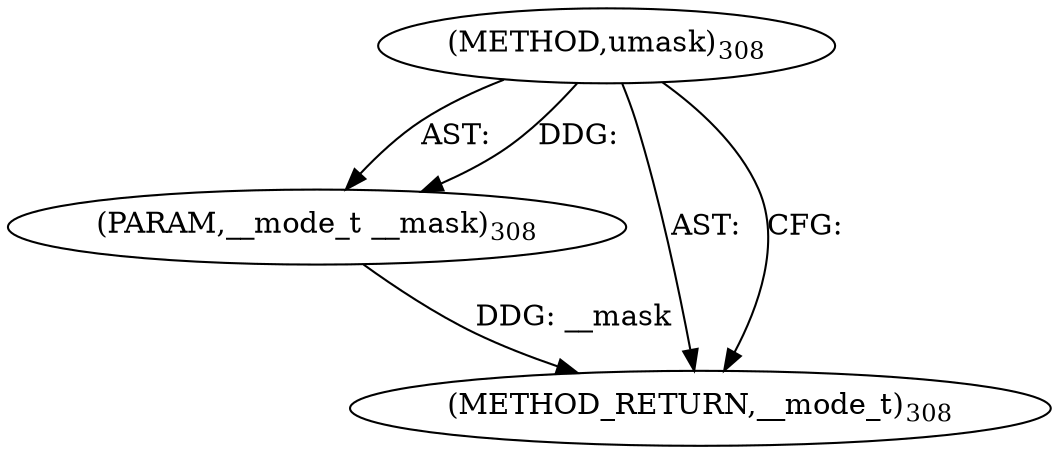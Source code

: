 digraph "umask" {  
"33464" [label = <(METHOD,umask)<SUB>308</SUB>> ]
"33465" [label = <(PARAM,__mode_t __mask)<SUB>308</SUB>> ]
"33466" [label = <(METHOD_RETURN,__mode_t)<SUB>308</SUB>> ]
  "33464" -> "33465"  [ label = "AST: "] 
  "33464" -> "33466"  [ label = "AST: "] 
  "33464" -> "33466"  [ label = "CFG: "] 
  "33465" -> "33466"  [ label = "DDG: __mask"] 
  "33464" -> "33465"  [ label = "DDG: "] 
}
